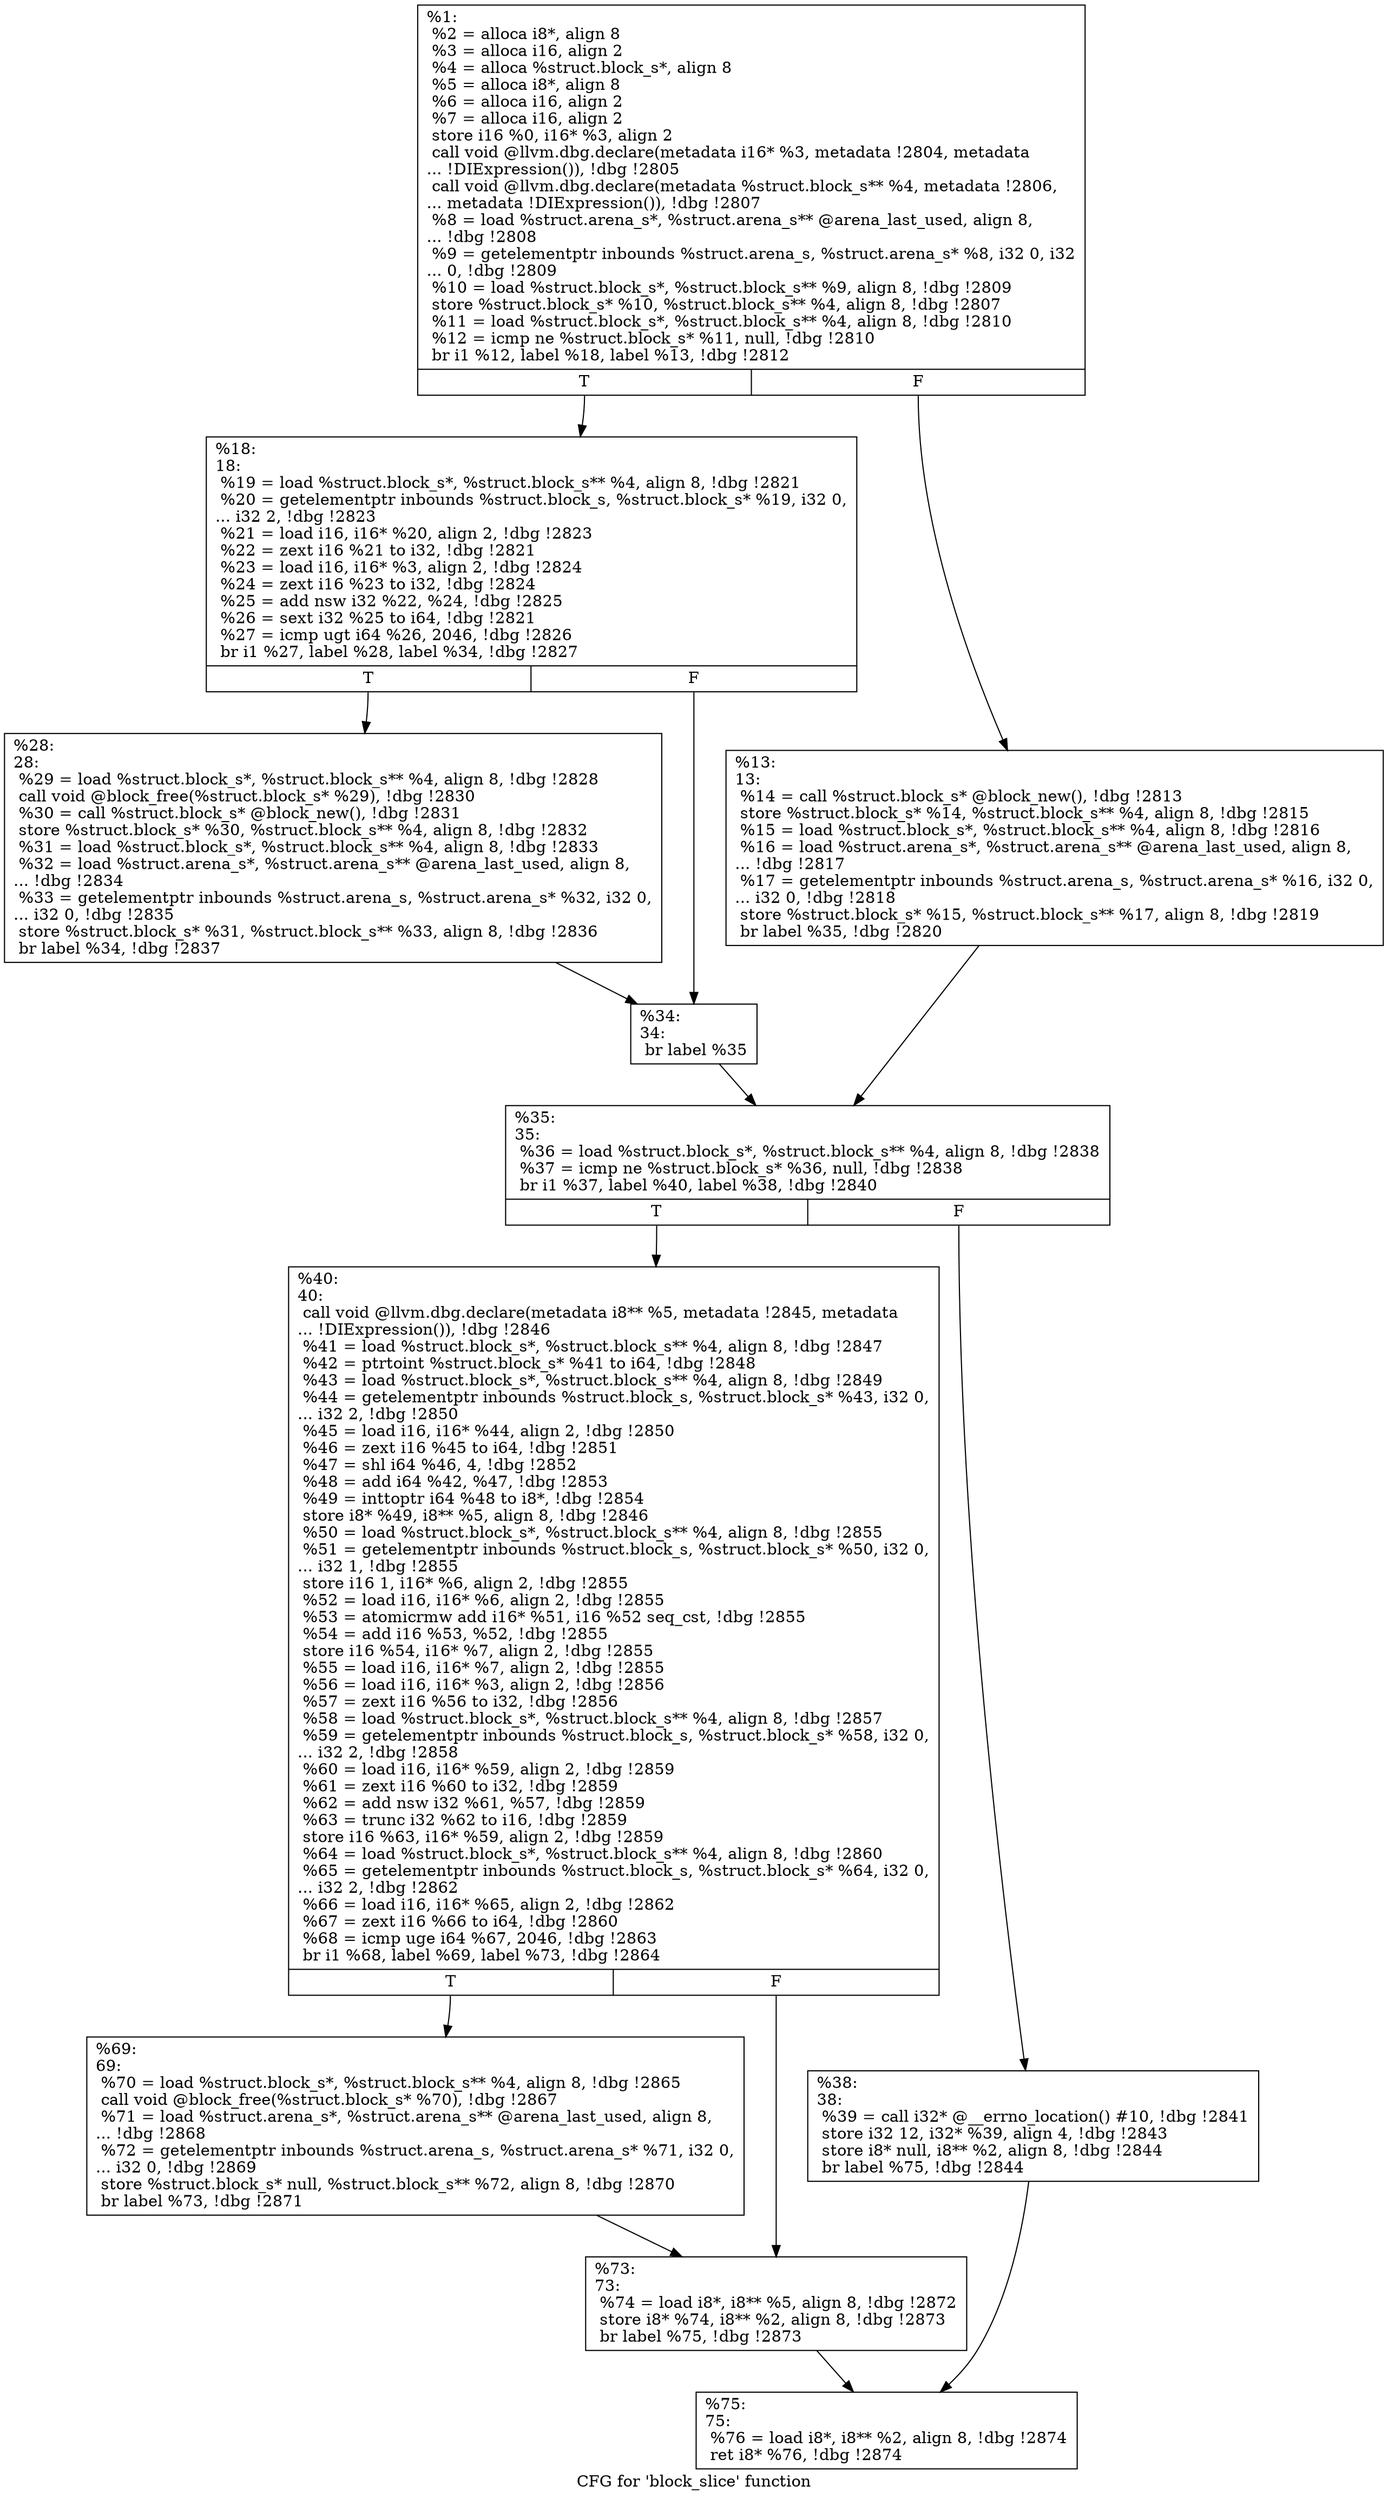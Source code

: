 digraph "CFG for 'block_slice' function" {
	label="CFG for 'block_slice' function";

	Node0x556851402850 [shape=record,label="{%1:\l  %2 = alloca i8*, align 8\l  %3 = alloca i16, align 2\l  %4 = alloca %struct.block_s*, align 8\l  %5 = alloca i8*, align 8\l  %6 = alloca i16, align 2\l  %7 = alloca i16, align 2\l  store i16 %0, i16* %3, align 2\l  call void @llvm.dbg.declare(metadata i16* %3, metadata !2804, metadata\l... !DIExpression()), !dbg !2805\l  call void @llvm.dbg.declare(metadata %struct.block_s** %4, metadata !2806,\l... metadata !DIExpression()), !dbg !2807\l  %8 = load %struct.arena_s*, %struct.arena_s** @arena_last_used, align 8,\l... !dbg !2808\l  %9 = getelementptr inbounds %struct.arena_s, %struct.arena_s* %8, i32 0, i32\l... 0, !dbg !2809\l  %10 = load %struct.block_s*, %struct.block_s** %9, align 8, !dbg !2809\l  store %struct.block_s* %10, %struct.block_s** %4, align 8, !dbg !2807\l  %11 = load %struct.block_s*, %struct.block_s** %4, align 8, !dbg !2810\l  %12 = icmp ne %struct.block_s* %11, null, !dbg !2810\l  br i1 %12, label %18, label %13, !dbg !2812\l|{<s0>T|<s1>F}}"];
	Node0x556851402850:s0 -> Node0x556851402c50;
	Node0x556851402850:s1 -> Node0x556851402c00;
	Node0x556851402c00 [shape=record,label="{%13:\l13:                                               \l  %14 = call %struct.block_s* @block_new(), !dbg !2813\l  store %struct.block_s* %14, %struct.block_s** %4, align 8, !dbg !2815\l  %15 = load %struct.block_s*, %struct.block_s** %4, align 8, !dbg !2816\l  %16 = load %struct.arena_s*, %struct.arena_s** @arena_last_used, align 8,\l... !dbg !2817\l  %17 = getelementptr inbounds %struct.arena_s, %struct.arena_s* %16, i32 0,\l... i32 0, !dbg !2818\l  store %struct.block_s* %15, %struct.block_s** %17, align 8, !dbg !2819\l  br label %35, !dbg !2820\l}"];
	Node0x556851402c00 -> Node0x556851402d40;
	Node0x556851402c50 [shape=record,label="{%18:\l18:                                               \l  %19 = load %struct.block_s*, %struct.block_s** %4, align 8, !dbg !2821\l  %20 = getelementptr inbounds %struct.block_s, %struct.block_s* %19, i32 0,\l... i32 2, !dbg !2823\l  %21 = load i16, i16* %20, align 2, !dbg !2823\l  %22 = zext i16 %21 to i32, !dbg !2821\l  %23 = load i16, i16* %3, align 2, !dbg !2824\l  %24 = zext i16 %23 to i32, !dbg !2824\l  %25 = add nsw i32 %22, %24, !dbg !2825\l  %26 = sext i32 %25 to i64, !dbg !2821\l  %27 = icmp ugt i64 %26, 2046, !dbg !2826\l  br i1 %27, label %28, label %34, !dbg !2827\l|{<s0>T|<s1>F}}"];
	Node0x556851402c50:s0 -> Node0x556851402ca0;
	Node0x556851402c50:s1 -> Node0x556851402cf0;
	Node0x556851402ca0 [shape=record,label="{%28:\l28:                                               \l  %29 = load %struct.block_s*, %struct.block_s** %4, align 8, !dbg !2828\l  call void @block_free(%struct.block_s* %29), !dbg !2830\l  %30 = call %struct.block_s* @block_new(), !dbg !2831\l  store %struct.block_s* %30, %struct.block_s** %4, align 8, !dbg !2832\l  %31 = load %struct.block_s*, %struct.block_s** %4, align 8, !dbg !2833\l  %32 = load %struct.arena_s*, %struct.arena_s** @arena_last_used, align 8,\l... !dbg !2834\l  %33 = getelementptr inbounds %struct.arena_s, %struct.arena_s* %32, i32 0,\l... i32 0, !dbg !2835\l  store %struct.block_s* %31, %struct.block_s** %33, align 8, !dbg !2836\l  br label %34, !dbg !2837\l}"];
	Node0x556851402ca0 -> Node0x556851402cf0;
	Node0x556851402cf0 [shape=record,label="{%34:\l34:                                               \l  br label %35\l}"];
	Node0x556851402cf0 -> Node0x556851402d40;
	Node0x556851402d40 [shape=record,label="{%35:\l35:                                               \l  %36 = load %struct.block_s*, %struct.block_s** %4, align 8, !dbg !2838\l  %37 = icmp ne %struct.block_s* %36, null, !dbg !2838\l  br i1 %37, label %40, label %38, !dbg !2840\l|{<s0>T|<s1>F}}"];
	Node0x556851402d40:s0 -> Node0x556851402de0;
	Node0x556851402d40:s1 -> Node0x556851402d90;
	Node0x556851402d90 [shape=record,label="{%38:\l38:                                               \l  %39 = call i32* @__errno_location() #10, !dbg !2841\l  store i32 12, i32* %39, align 4, !dbg !2843\l  store i8* null, i8** %2, align 8, !dbg !2844\l  br label %75, !dbg !2844\l}"];
	Node0x556851402d90 -> Node0x556851402ed0;
	Node0x556851402de0 [shape=record,label="{%40:\l40:                                               \l  call void @llvm.dbg.declare(metadata i8** %5, metadata !2845, metadata\l... !DIExpression()), !dbg !2846\l  %41 = load %struct.block_s*, %struct.block_s** %4, align 8, !dbg !2847\l  %42 = ptrtoint %struct.block_s* %41 to i64, !dbg !2848\l  %43 = load %struct.block_s*, %struct.block_s** %4, align 8, !dbg !2849\l  %44 = getelementptr inbounds %struct.block_s, %struct.block_s* %43, i32 0,\l... i32 2, !dbg !2850\l  %45 = load i16, i16* %44, align 2, !dbg !2850\l  %46 = zext i16 %45 to i64, !dbg !2851\l  %47 = shl i64 %46, 4, !dbg !2852\l  %48 = add i64 %42, %47, !dbg !2853\l  %49 = inttoptr i64 %48 to i8*, !dbg !2854\l  store i8* %49, i8** %5, align 8, !dbg !2846\l  %50 = load %struct.block_s*, %struct.block_s** %4, align 8, !dbg !2855\l  %51 = getelementptr inbounds %struct.block_s, %struct.block_s* %50, i32 0,\l... i32 1, !dbg !2855\l  store i16 1, i16* %6, align 2, !dbg !2855\l  %52 = load i16, i16* %6, align 2, !dbg !2855\l  %53 = atomicrmw add i16* %51, i16 %52 seq_cst, !dbg !2855\l  %54 = add i16 %53, %52, !dbg !2855\l  store i16 %54, i16* %7, align 2, !dbg !2855\l  %55 = load i16, i16* %7, align 2, !dbg !2855\l  %56 = load i16, i16* %3, align 2, !dbg !2856\l  %57 = zext i16 %56 to i32, !dbg !2856\l  %58 = load %struct.block_s*, %struct.block_s** %4, align 8, !dbg !2857\l  %59 = getelementptr inbounds %struct.block_s, %struct.block_s* %58, i32 0,\l... i32 2, !dbg !2858\l  %60 = load i16, i16* %59, align 2, !dbg !2859\l  %61 = zext i16 %60 to i32, !dbg !2859\l  %62 = add nsw i32 %61, %57, !dbg !2859\l  %63 = trunc i32 %62 to i16, !dbg !2859\l  store i16 %63, i16* %59, align 2, !dbg !2859\l  %64 = load %struct.block_s*, %struct.block_s** %4, align 8, !dbg !2860\l  %65 = getelementptr inbounds %struct.block_s, %struct.block_s* %64, i32 0,\l... i32 2, !dbg !2862\l  %66 = load i16, i16* %65, align 2, !dbg !2862\l  %67 = zext i16 %66 to i64, !dbg !2860\l  %68 = icmp uge i64 %67, 2046, !dbg !2863\l  br i1 %68, label %69, label %73, !dbg !2864\l|{<s0>T|<s1>F}}"];
	Node0x556851402de0:s0 -> Node0x556851402e30;
	Node0x556851402de0:s1 -> Node0x556851402e80;
	Node0x556851402e30 [shape=record,label="{%69:\l69:                                               \l  %70 = load %struct.block_s*, %struct.block_s** %4, align 8, !dbg !2865\l  call void @block_free(%struct.block_s* %70), !dbg !2867\l  %71 = load %struct.arena_s*, %struct.arena_s** @arena_last_used, align 8,\l... !dbg !2868\l  %72 = getelementptr inbounds %struct.arena_s, %struct.arena_s* %71, i32 0,\l... i32 0, !dbg !2869\l  store %struct.block_s* null, %struct.block_s** %72, align 8, !dbg !2870\l  br label %73, !dbg !2871\l}"];
	Node0x556851402e30 -> Node0x556851402e80;
	Node0x556851402e80 [shape=record,label="{%73:\l73:                                               \l  %74 = load i8*, i8** %5, align 8, !dbg !2872\l  store i8* %74, i8** %2, align 8, !dbg !2873\l  br label %75, !dbg !2873\l}"];
	Node0x556851402e80 -> Node0x556851402ed0;
	Node0x556851402ed0 [shape=record,label="{%75:\l75:                                               \l  %76 = load i8*, i8** %2, align 8, !dbg !2874\l  ret i8* %76, !dbg !2874\l}"];
}
